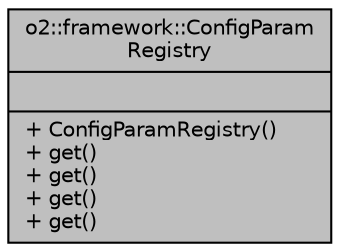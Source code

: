digraph "o2::framework::ConfigParamRegistry"
{
 // INTERACTIVE_SVG=YES
  bgcolor="transparent";
  edge [fontname="Helvetica",fontsize="10",labelfontname="Helvetica",labelfontsize="10"];
  node [fontname="Helvetica",fontsize="10",shape=record];
  Node1 [label="{o2::framework::ConfigParam\lRegistry\n||+ ConfigParamRegistry()\l+ get()\l+ get()\l+ get()\l+ get()\l}",height=0.2,width=0.4,color="black", fillcolor="grey75", style="filled" fontcolor="black"];
}
